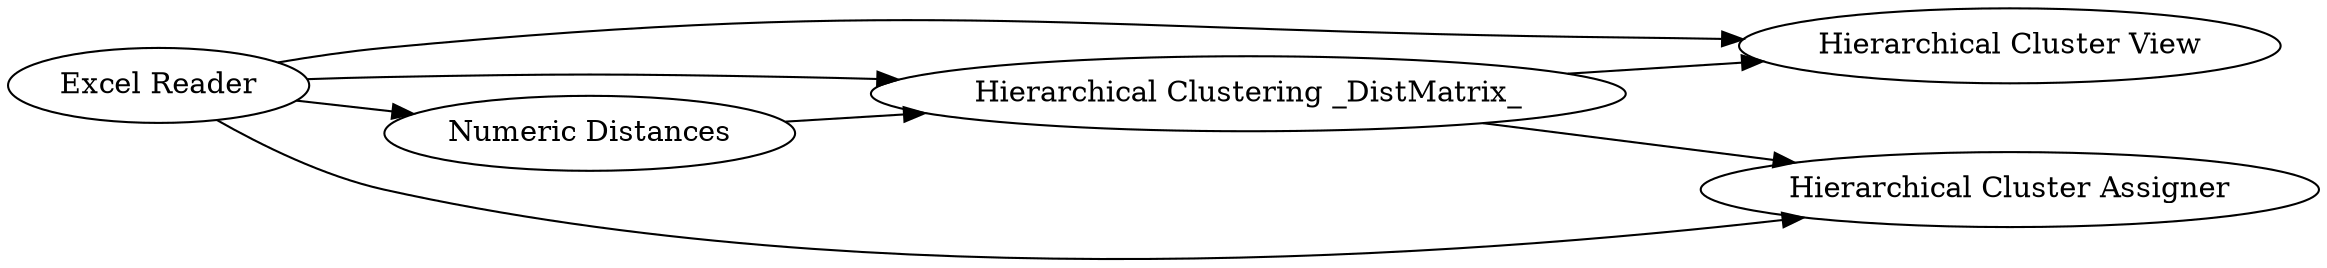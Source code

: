 digraph {
	1 [label="Excel Reader"]
	3 [label="Hierarchical Cluster View"]
	4 [label="Hierarchical Clustering _DistMatrix_"]
	5 [label="Numeric Distances"]
	6 [label="Hierarchical Cluster Assigner"]
	1 -> 4
	1 -> 5
	1 -> 3
	1 -> 6
	4 -> 3
	4 -> 6
	5 -> 4
	rankdir=LR
}
